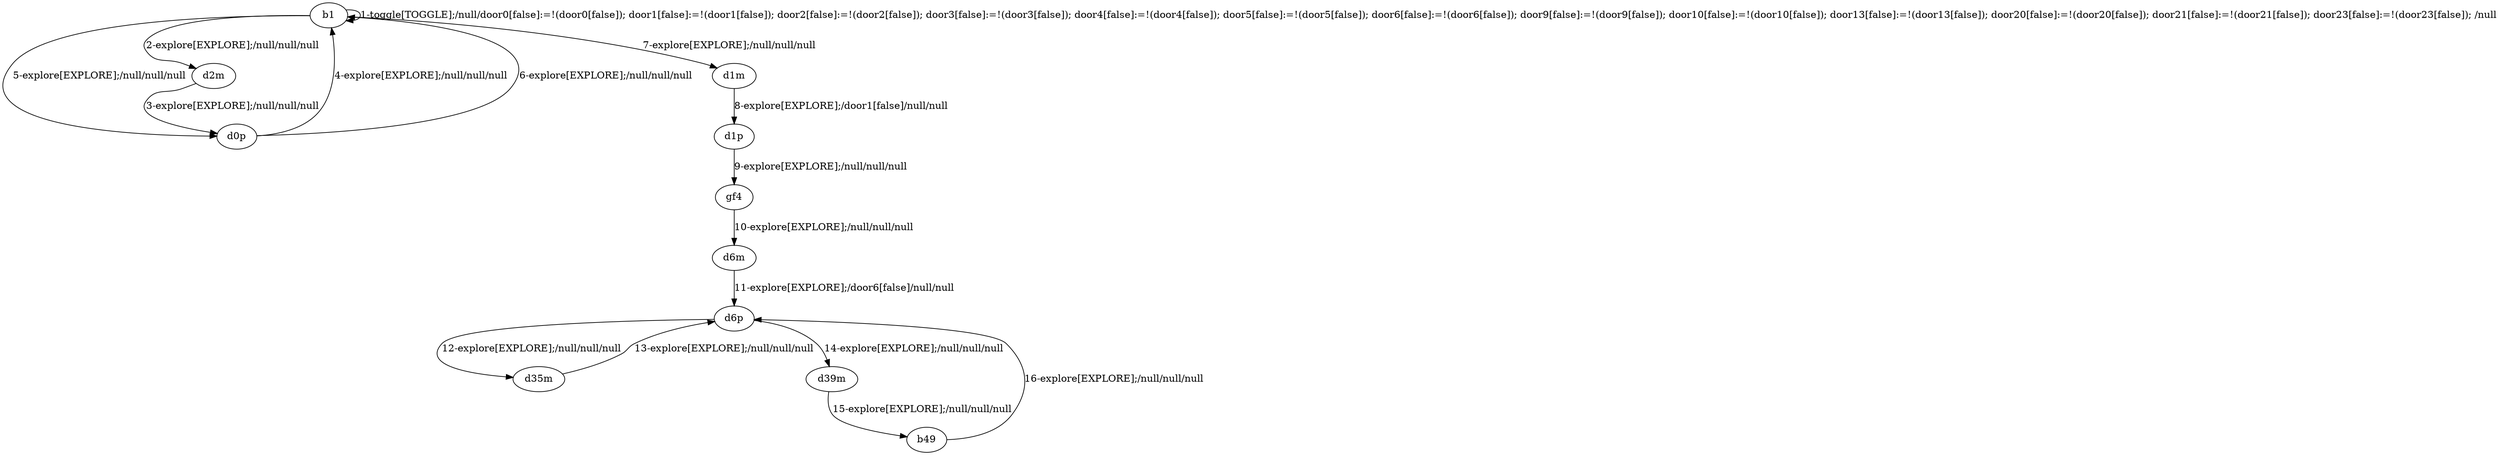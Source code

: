 # Total number of goals covered by this test: 1
# b49 --> d6p

digraph g {
"b1" -> "b1" [label = "1-toggle[TOGGLE];/null/door0[false]:=!(door0[false]); door1[false]:=!(door1[false]); door2[false]:=!(door2[false]); door3[false]:=!(door3[false]); door4[false]:=!(door4[false]); door5[false]:=!(door5[false]); door6[false]:=!(door6[false]); door9[false]:=!(door9[false]); door10[false]:=!(door10[false]); door13[false]:=!(door13[false]); door20[false]:=!(door20[false]); door21[false]:=!(door21[false]); door23[false]:=!(door23[false]); /null"];
"b1" -> "d2m" [label = "2-explore[EXPLORE];/null/null/null"];
"d2m" -> "d0p" [label = "3-explore[EXPLORE];/null/null/null"];
"d0p" -> "b1" [label = "4-explore[EXPLORE];/null/null/null"];
"b1" -> "d0p" [label = "5-explore[EXPLORE];/null/null/null"];
"d0p" -> "b1" [label = "6-explore[EXPLORE];/null/null/null"];
"b1" -> "d1m" [label = "7-explore[EXPLORE];/null/null/null"];
"d1m" -> "d1p" [label = "8-explore[EXPLORE];/door1[false]/null/null"];
"d1p" -> "gf4" [label = "9-explore[EXPLORE];/null/null/null"];
"gf4" -> "d6m" [label = "10-explore[EXPLORE];/null/null/null"];
"d6m" -> "d6p" [label = "11-explore[EXPLORE];/door6[false]/null/null"];
"d6p" -> "d35m" [label = "12-explore[EXPLORE];/null/null/null"];
"d35m" -> "d6p" [label = "13-explore[EXPLORE];/null/null/null"];
"d6p" -> "d39m" [label = "14-explore[EXPLORE];/null/null/null"];
"d39m" -> "b49" [label = "15-explore[EXPLORE];/null/null/null"];
"b49" -> "d6p" [label = "16-explore[EXPLORE];/null/null/null"];
}